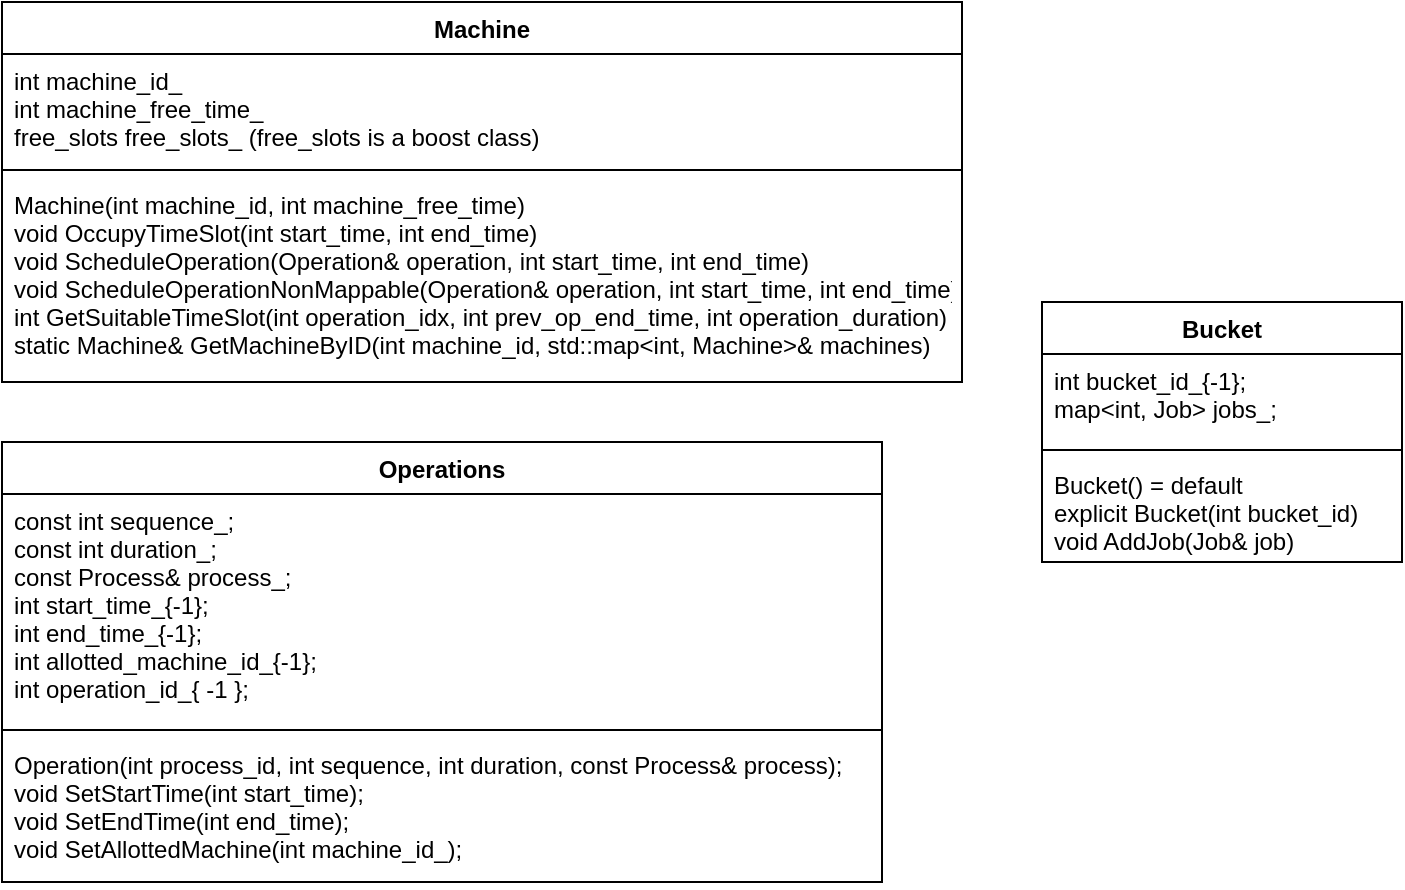 <mxfile version="20.2.3" type="github">
  <diagram name="Page-1" id="b5b7bab2-c9e2-2cf4-8b2a-24fd1a2a6d21">
    <mxGraphModel dx="964" dy="580" grid="1" gridSize="10" guides="1" tooltips="1" connect="1" arrows="1" fold="1" page="1" pageScale="1" pageWidth="3300" pageHeight="4681" background="none" math="0" shadow="0">
      <root>
        <mxCell id="0" />
        <mxCell id="1" parent="0" />
        <mxCell id="xL0LI_DuVyFmDKx2Fw36-1" value="Machine&#xa;" style="swimlane;fontStyle=1;align=center;verticalAlign=top;childLayout=stackLayout;horizontal=1;startSize=26;horizontalStack=0;resizeParent=1;resizeParentMax=0;resizeLast=0;collapsible=1;marginBottom=0;" vertex="1" parent="1">
          <mxGeometry x="30" y="210" width="480" height="190" as="geometry" />
        </mxCell>
        <mxCell id="xL0LI_DuVyFmDKx2Fw36-2" value="int machine_id_&#xa;	int machine_free_time_&#xa;	free_slots free_slots_ (free_slots is a boost class)" style="text;strokeColor=none;fillColor=none;align=left;verticalAlign=top;spacingLeft=4;spacingRight=4;overflow=hidden;rotatable=0;points=[[0,0.5],[1,0.5]];portConstraint=eastwest;" vertex="1" parent="xL0LI_DuVyFmDKx2Fw36-1">
          <mxGeometry y="26" width="480" height="54" as="geometry" />
        </mxCell>
        <mxCell id="xL0LI_DuVyFmDKx2Fw36-3" value="" style="line;strokeWidth=1;fillColor=none;align=left;verticalAlign=middle;spacingTop=-1;spacingLeft=3;spacingRight=3;rotatable=0;labelPosition=right;points=[];portConstraint=eastwest;" vertex="1" parent="xL0LI_DuVyFmDKx2Fw36-1">
          <mxGeometry y="80" width="480" height="8" as="geometry" />
        </mxCell>
        <mxCell id="xL0LI_DuVyFmDKx2Fw36-4" value="Machine(int machine_id, int machine_free_time)&#xa;	void OccupyTimeSlot(int start_time, int end_time)&#xa;	void ScheduleOperation(Operation&amp; operation, int start_time, int end_time)&#xa;	void ScheduleOperationNonMappable(Operation&amp; operation, int start_time, int end_time)&#xa;	int GetSuitableTimeSlot(int operation_idx, int prev_op_end_time, int operation_duration)&#xa;	static Machine&amp; GetMachineByID(int machine_id, std::map&lt;int, Machine&gt;&amp; machines)" style="text;strokeColor=none;fillColor=none;align=left;verticalAlign=top;spacingLeft=4;spacingRight=4;overflow=hidden;rotatable=0;points=[[0,0.5],[1,0.5]];portConstraint=eastwest;" vertex="1" parent="xL0LI_DuVyFmDKx2Fw36-1">
          <mxGeometry y="88" width="480" height="102" as="geometry" />
        </mxCell>
        <mxCell id="xL0LI_DuVyFmDKx2Fw36-5" value="Operations" style="swimlane;fontStyle=1;align=center;verticalAlign=top;childLayout=stackLayout;horizontal=1;startSize=26;horizontalStack=0;resizeParent=1;resizeParentMax=0;resizeLast=0;collapsible=1;marginBottom=0;" vertex="1" parent="1">
          <mxGeometry x="30" y="430" width="440" height="220" as="geometry" />
        </mxCell>
        <mxCell id="xL0LI_DuVyFmDKx2Fw36-6" value="const int sequence_;&#xa;	const int duration_;&#xa;	const Process&amp; process_;&#xa;	int start_time_{-1};&#xa;	int end_time_{-1};&#xa;	int allotted_machine_id_{-1};&#xa;	int operation_id_{ -1 };" style="text;strokeColor=none;fillColor=none;align=left;verticalAlign=top;spacingLeft=4;spacingRight=4;overflow=hidden;rotatable=0;points=[[0,0.5],[1,0.5]];portConstraint=eastwest;" vertex="1" parent="xL0LI_DuVyFmDKx2Fw36-5">
          <mxGeometry y="26" width="440" height="114" as="geometry" />
        </mxCell>
        <mxCell id="xL0LI_DuVyFmDKx2Fw36-7" value="" style="line;strokeWidth=1;fillColor=none;align=left;verticalAlign=middle;spacingTop=-1;spacingLeft=3;spacingRight=3;rotatable=0;labelPosition=right;points=[];portConstraint=eastwest;" vertex="1" parent="xL0LI_DuVyFmDKx2Fw36-5">
          <mxGeometry y="140" width="440" height="8" as="geometry" />
        </mxCell>
        <mxCell id="xL0LI_DuVyFmDKx2Fw36-8" value="Operation(int process_id, int sequence, int duration, const Process&amp; process);&#xa;	void SetStartTime(int start_time);&#xa;	void SetEndTime(int end_time);&#xa;	void SetAllottedMachine(int machine_id_);" style="text;strokeColor=none;fillColor=none;align=left;verticalAlign=top;spacingLeft=4;spacingRight=4;overflow=hidden;rotatable=0;points=[[0,0.5],[1,0.5]];portConstraint=eastwest;" vertex="1" parent="xL0LI_DuVyFmDKx2Fw36-5">
          <mxGeometry y="148" width="440" height="72" as="geometry" />
        </mxCell>
        <mxCell id="xL0LI_DuVyFmDKx2Fw36-10" value="Bucket" style="swimlane;fontStyle=1;align=center;verticalAlign=top;childLayout=stackLayout;horizontal=1;startSize=26;horizontalStack=0;resizeParent=1;resizeParentMax=0;resizeLast=0;collapsible=1;marginBottom=0;" vertex="1" parent="1">
          <mxGeometry x="550" y="360" width="180" height="130" as="geometry" />
        </mxCell>
        <mxCell id="xL0LI_DuVyFmDKx2Fw36-11" value="int bucket_id_{-1};&#xa;	map&lt;int, Job&gt; jobs_;" style="text;strokeColor=none;fillColor=none;align=left;verticalAlign=top;spacingLeft=4;spacingRight=4;overflow=hidden;rotatable=0;points=[[0,0.5],[1,0.5]];portConstraint=eastwest;" vertex="1" parent="xL0LI_DuVyFmDKx2Fw36-10">
          <mxGeometry y="26" width="180" height="44" as="geometry" />
        </mxCell>
        <mxCell id="xL0LI_DuVyFmDKx2Fw36-12" value="" style="line;strokeWidth=1;fillColor=none;align=left;verticalAlign=middle;spacingTop=-1;spacingLeft=3;spacingRight=3;rotatable=0;labelPosition=right;points=[];portConstraint=eastwest;" vertex="1" parent="xL0LI_DuVyFmDKx2Fw36-10">
          <mxGeometry y="70" width="180" height="8" as="geometry" />
        </mxCell>
        <mxCell id="xL0LI_DuVyFmDKx2Fw36-13" value="Bucket() = default&#xa;	explicit Bucket(int bucket_id)&#xa;	void AddJob(Job&amp; job)" style="text;strokeColor=none;fillColor=none;align=left;verticalAlign=top;spacingLeft=4;spacingRight=4;overflow=hidden;rotatable=0;points=[[0,0.5],[1,0.5]];portConstraint=eastwest;" vertex="1" parent="xL0LI_DuVyFmDKx2Fw36-10">
          <mxGeometry y="78" width="180" height="52" as="geometry" />
        </mxCell>
      </root>
    </mxGraphModel>
  </diagram>
</mxfile>
